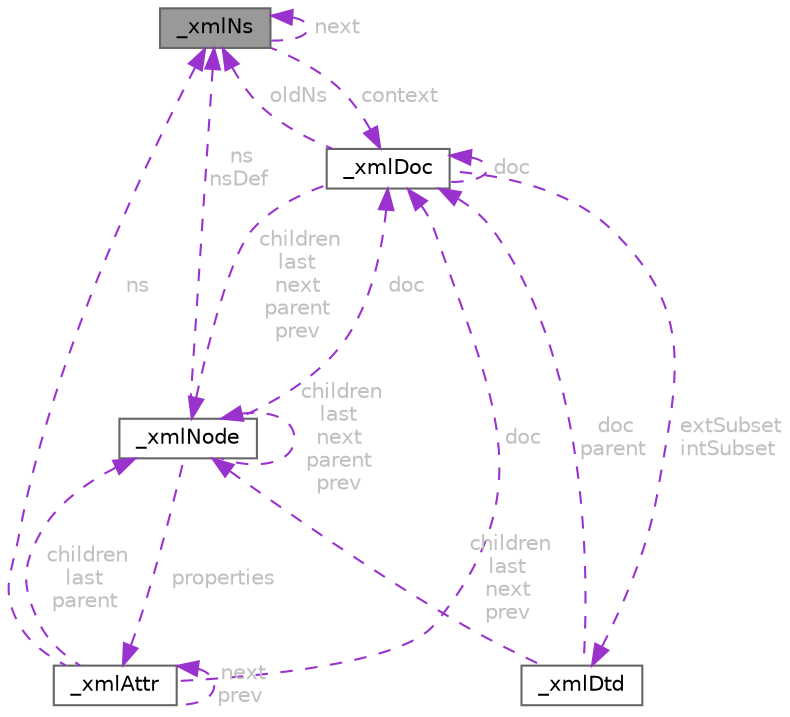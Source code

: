 digraph "_xmlNs"
{
 // LATEX_PDF_SIZE
  bgcolor="transparent";
  edge [fontname=Helvetica,fontsize=10,labelfontname=Helvetica,labelfontsize=10];
  node [fontname=Helvetica,fontsize=10,shape=box,height=0.2,width=0.4];
  Node1 [label="_xmlNs",height=0.2,width=0.4,color="gray40", fillcolor="grey60", style="filled", fontcolor="black",tooltip=" "];
  Node1 -> Node1 [dir="back",color="darkorchid3",style="dashed",label=" next",fontcolor="grey" ];
  Node2 -> Node1 [dir="back",color="darkorchid3",style="dashed",label=" context",fontcolor="grey" ];
  Node2 [label="_xmlDoc",height=0.2,width=0.4,color="gray40", fillcolor="white", style="filled",URL="$struct__xml_doc.html",tooltip=" "];
  Node3 -> Node2 [dir="back",color="darkorchid3",style="dashed",label=" children\nlast\nnext\nparent\nprev",fontcolor="grey" ];
  Node3 [label="_xmlNode",height=0.2,width=0.4,color="gray40", fillcolor="white", style="filled",URL="$struct__xml_node.html",tooltip=" "];
  Node3 -> Node3 [dir="back",color="darkorchid3",style="dashed",label=" children\nlast\nnext\nparent\nprev",fontcolor="grey" ];
  Node2 -> Node3 [dir="back",color="darkorchid3",style="dashed",label=" doc",fontcolor="grey" ];
  Node1 -> Node3 [dir="back",color="darkorchid3",style="dashed",label=" ns\nnsDef",fontcolor="grey" ];
  Node4 -> Node3 [dir="back",color="darkorchid3",style="dashed",label=" properties",fontcolor="grey" ];
  Node4 [label="_xmlAttr",height=0.2,width=0.4,color="gray40", fillcolor="white", style="filled",URL="$struct__xml_attr.html",tooltip=" "];
  Node3 -> Node4 [dir="back",color="darkorchid3",style="dashed",label=" children\nlast\nparent",fontcolor="grey" ];
  Node4 -> Node4 [dir="back",color="darkorchid3",style="dashed",label=" next\nprev",fontcolor="grey" ];
  Node2 -> Node4 [dir="back",color="darkorchid3",style="dashed",label=" doc",fontcolor="grey" ];
  Node1 -> Node4 [dir="back",color="darkorchid3",style="dashed",label=" ns",fontcolor="grey" ];
  Node2 -> Node2 [dir="back",color="darkorchid3",style="dashed",label=" doc",fontcolor="grey" ];
  Node5 -> Node2 [dir="back",color="darkorchid3",style="dashed",label=" extSubset\nintSubset",fontcolor="grey" ];
  Node5 [label="_xmlDtd",height=0.2,width=0.4,color="gray40", fillcolor="white", style="filled",URL="$struct__xml_dtd.html",tooltip=" "];
  Node3 -> Node5 [dir="back",color="darkorchid3",style="dashed",label=" children\nlast\nnext\nprev",fontcolor="grey" ];
  Node2 -> Node5 [dir="back",color="darkorchid3",style="dashed",label=" doc\nparent",fontcolor="grey" ];
  Node1 -> Node2 [dir="back",color="darkorchid3",style="dashed",label=" oldNs",fontcolor="grey" ];
}
